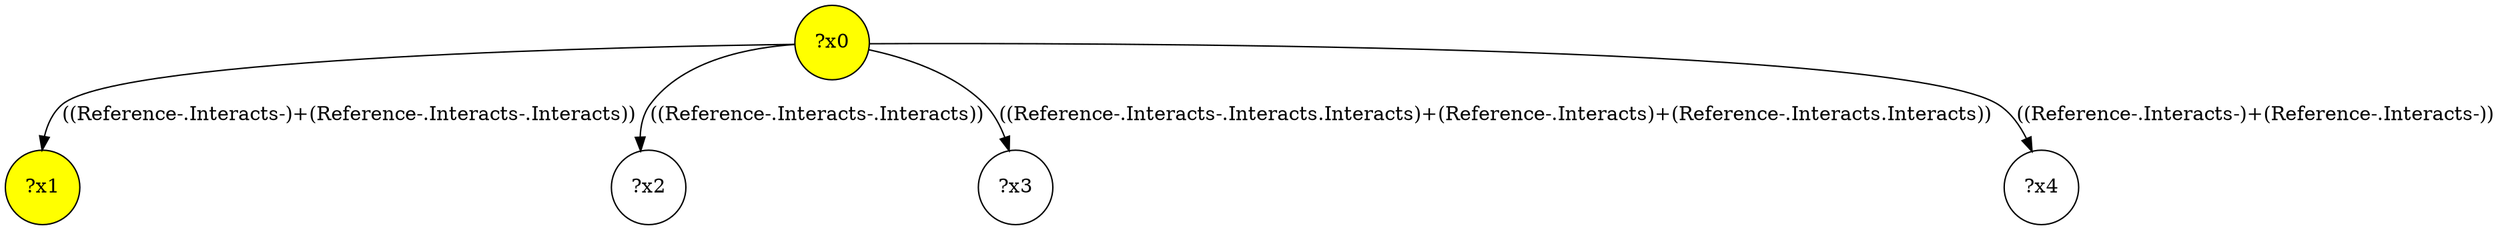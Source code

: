 digraph g {
	x0 [fillcolor="yellow", style="filled," shape=circle, label="?x0"];
	x1 [fillcolor="yellow", style="filled," shape=circle, label="?x1"];
	x0 -> x1 [label="((Reference-.Interacts-)+(Reference-.Interacts-.Interacts))"];
	x2 [shape=circle, label="?x2"];
	x0 -> x2 [label="((Reference-.Interacts-.Interacts))"];
	x3 [shape=circle, label="?x3"];
	x0 -> x3 [label="((Reference-.Interacts-.Interacts.Interacts)+(Reference-.Interacts)+(Reference-.Interacts.Interacts))"];
	x4 [shape=circle, label="?x4"];
	x0 -> x4 [label="((Reference-.Interacts-)+(Reference-.Interacts-))"];
}
